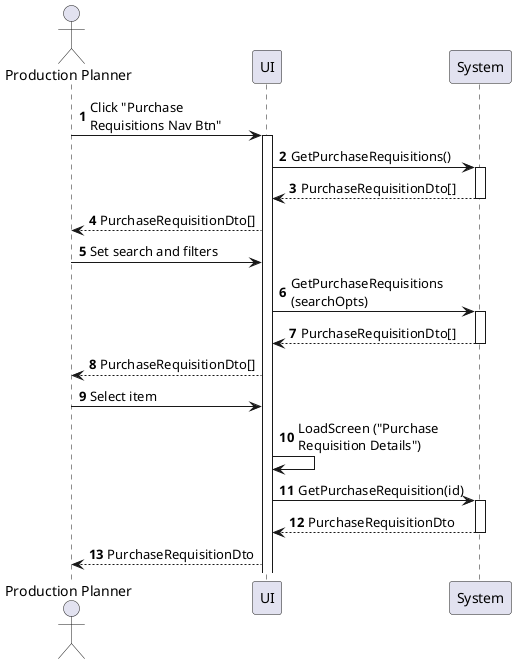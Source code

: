 @startuml purchase-requisition-view
autonumber

actor "Production Planner" as a
participant UI as f
participant System as b

a -> f : Click "Purchase\nRequisitions Nav Btn"
activate f
f -> b : GetPurchaseRequisitions()
activate b
return PurchaseRequisitionDto[]
f --> a : PurchaseRequisitionDto[]
a -> f : Set search and filters
f -> b : GetPurchaseRequisitions\n(searchOpts)
activate b
return PurchaseRequisitionDto[]
f --> a : PurchaseRequisitionDto[]
a -> f : Select item
f -> f : LoadScreen ("Purchase\nRequisition Details")
f -> b : GetPurchaseRequisition(id)
activate b
return PurchaseRequisitionDto
f --> a : PurchaseRequisitionDto
@enduml
